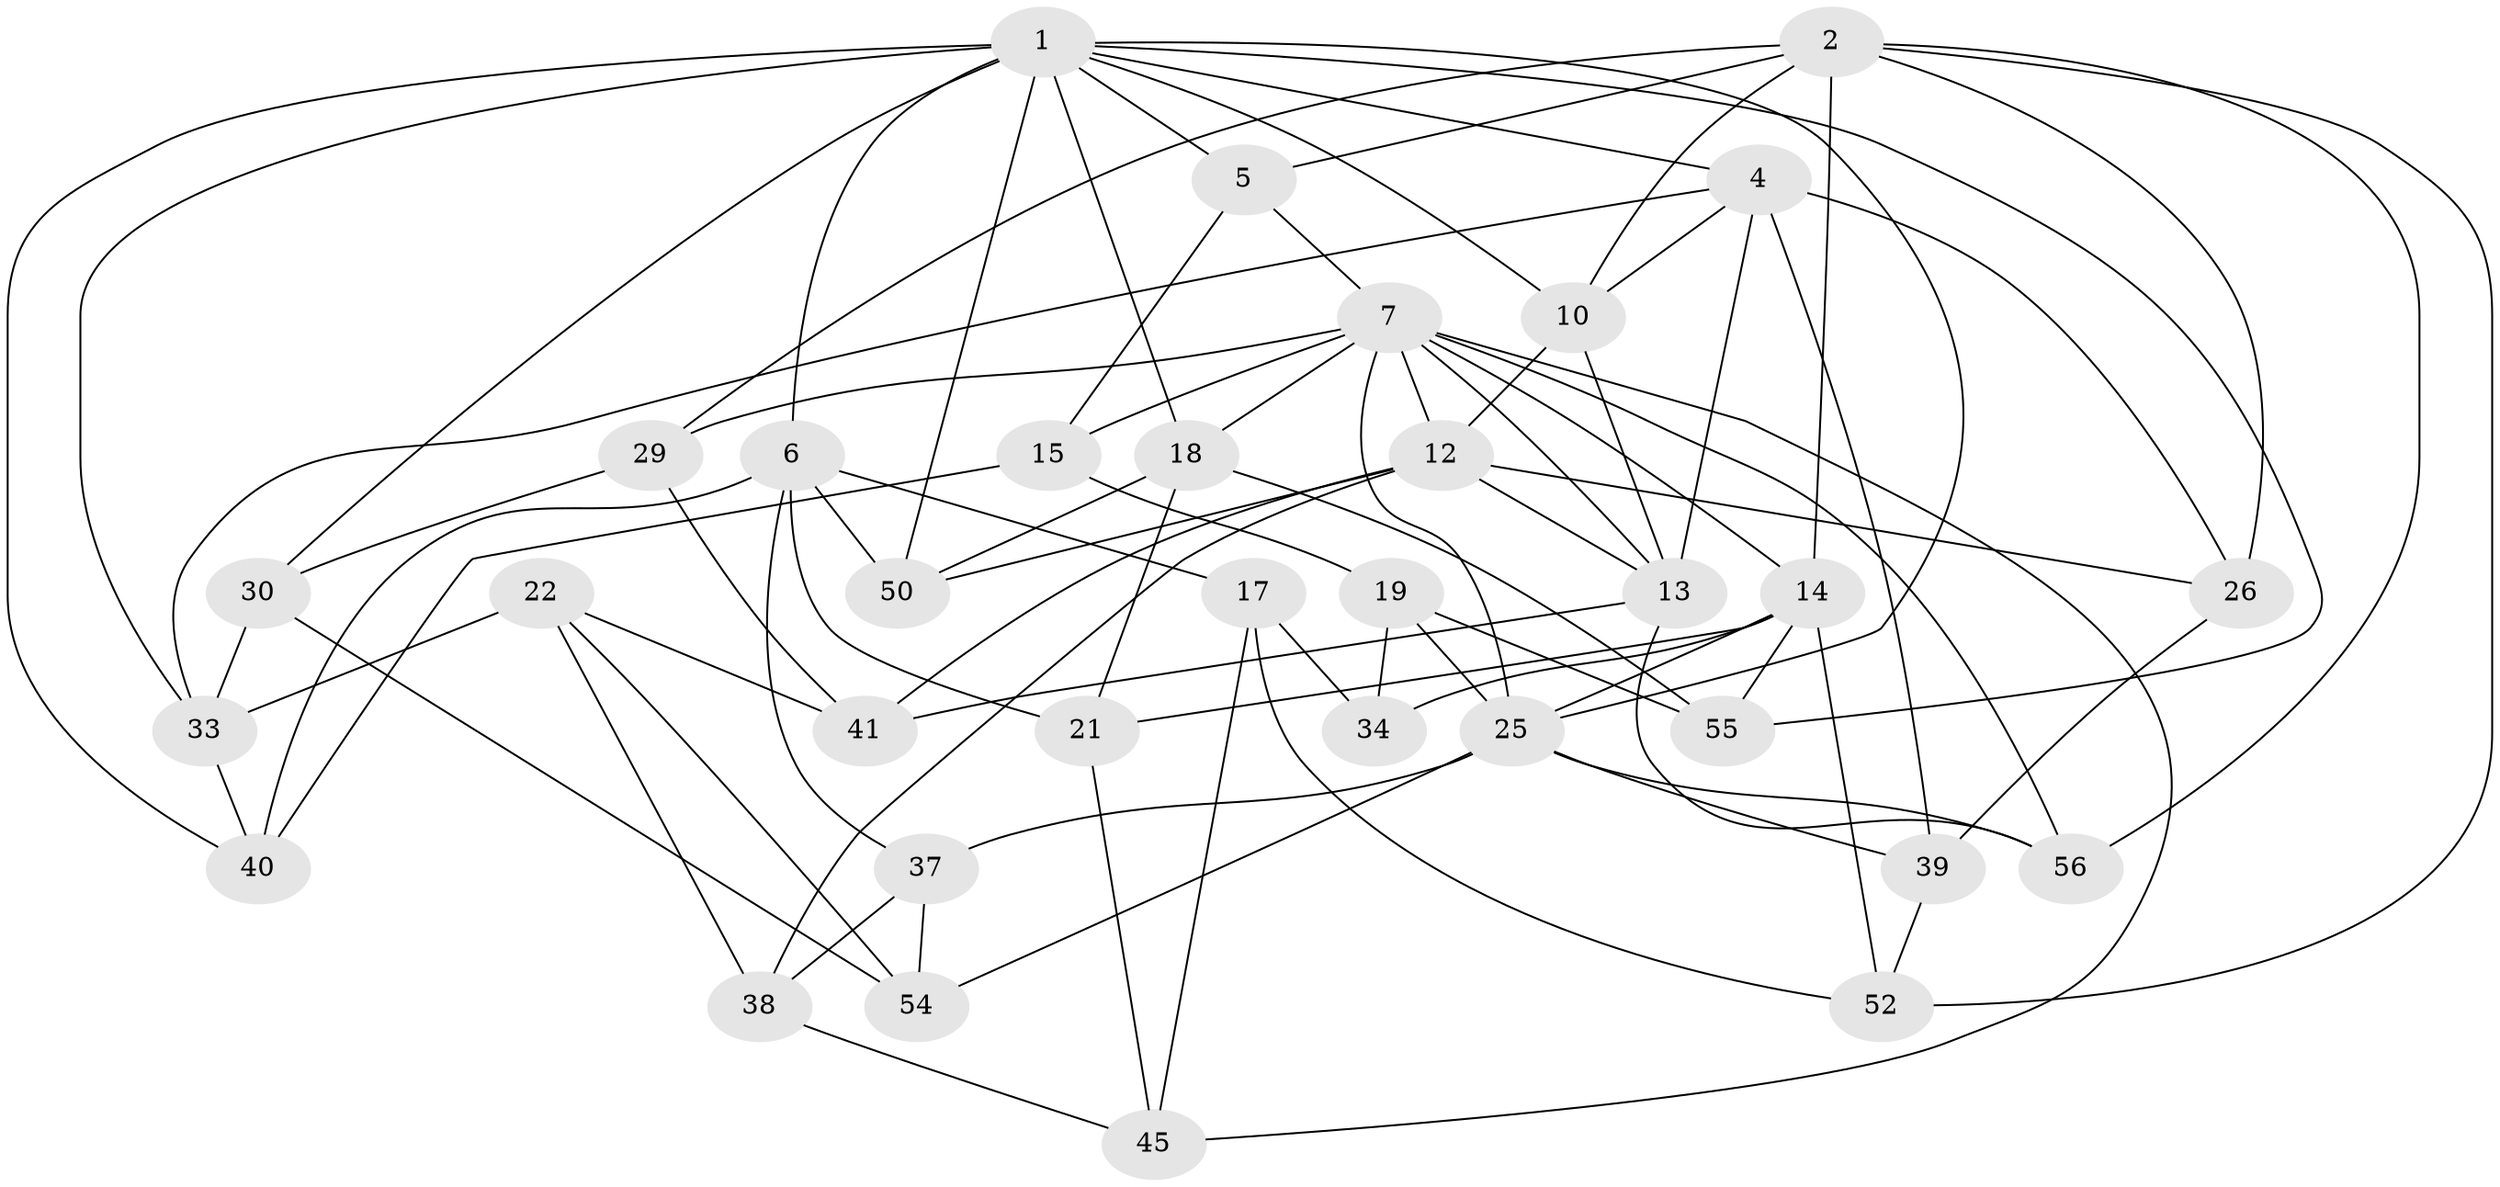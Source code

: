 // original degree distribution, {4: 1.0}
// Generated by graph-tools (version 1.1) at 2025/20/03/04/25 18:20:44]
// undirected, 33 vertices, 83 edges
graph export_dot {
graph [start="1"]
  node [color=gray90,style=filled];
  1 [super="+11+3"];
  2 [super="+36+48"];
  4 [super="+42"];
  5 [super="+24"];
  6 [super="+8"];
  7 [super="+16+51+32"];
  10 [super="+20"];
  12 [super="+47+46"];
  13 [super="+27"];
  14 [super="+28+49"];
  15;
  17;
  18 [super="+23"];
  19;
  21;
  22;
  25 [super="+43"];
  26;
  29;
  30;
  33 [super="+44"];
  34;
  37;
  38;
  39;
  40;
  41;
  45;
  50;
  52;
  54;
  55;
  56;
  1 -- 30;
  1 -- 33 [weight=2];
  1 -- 18 [weight=2];
  1 -- 4;
  1 -- 55;
  1 -- 5 [weight=2];
  1 -- 6;
  1 -- 40;
  1 -- 10;
  1 -- 50;
  1 -- 25;
  2 -- 56;
  2 -- 14;
  2 -- 29;
  2 -- 52;
  2 -- 26;
  2 -- 5 [weight=2];
  2 -- 10;
  4 -- 10;
  4 -- 39;
  4 -- 33;
  4 -- 26;
  4 -- 13;
  5 -- 15;
  5 -- 7;
  6 -- 17;
  6 -- 40;
  6 -- 50;
  6 -- 37;
  6 -- 21;
  7 -- 13;
  7 -- 45;
  7 -- 14;
  7 -- 56;
  7 -- 15;
  7 -- 12;
  7 -- 29;
  7 -- 18;
  7 -- 25;
  10 -- 12 [weight=2];
  10 -- 13;
  12 -- 50;
  12 -- 26;
  12 -- 41;
  12 -- 38;
  12 -- 13;
  13 -- 56;
  13 -- 41;
  14 -- 55;
  14 -- 34 [weight=2];
  14 -- 25;
  14 -- 52;
  14 -- 21;
  15 -- 40;
  15 -- 19;
  17 -- 34;
  17 -- 52;
  17 -- 45;
  18 -- 55;
  18 -- 21;
  18 -- 50;
  19 -- 55;
  19 -- 34;
  19 -- 25;
  21 -- 45;
  22 -- 33;
  22 -- 54;
  22 -- 38;
  22 -- 41;
  25 -- 37;
  25 -- 56;
  25 -- 39;
  25 -- 54;
  26 -- 39;
  29 -- 30;
  29 -- 41;
  30 -- 54;
  30 -- 33;
  33 -- 40;
  37 -- 54;
  37 -- 38;
  38 -- 45;
  39 -- 52;
}
